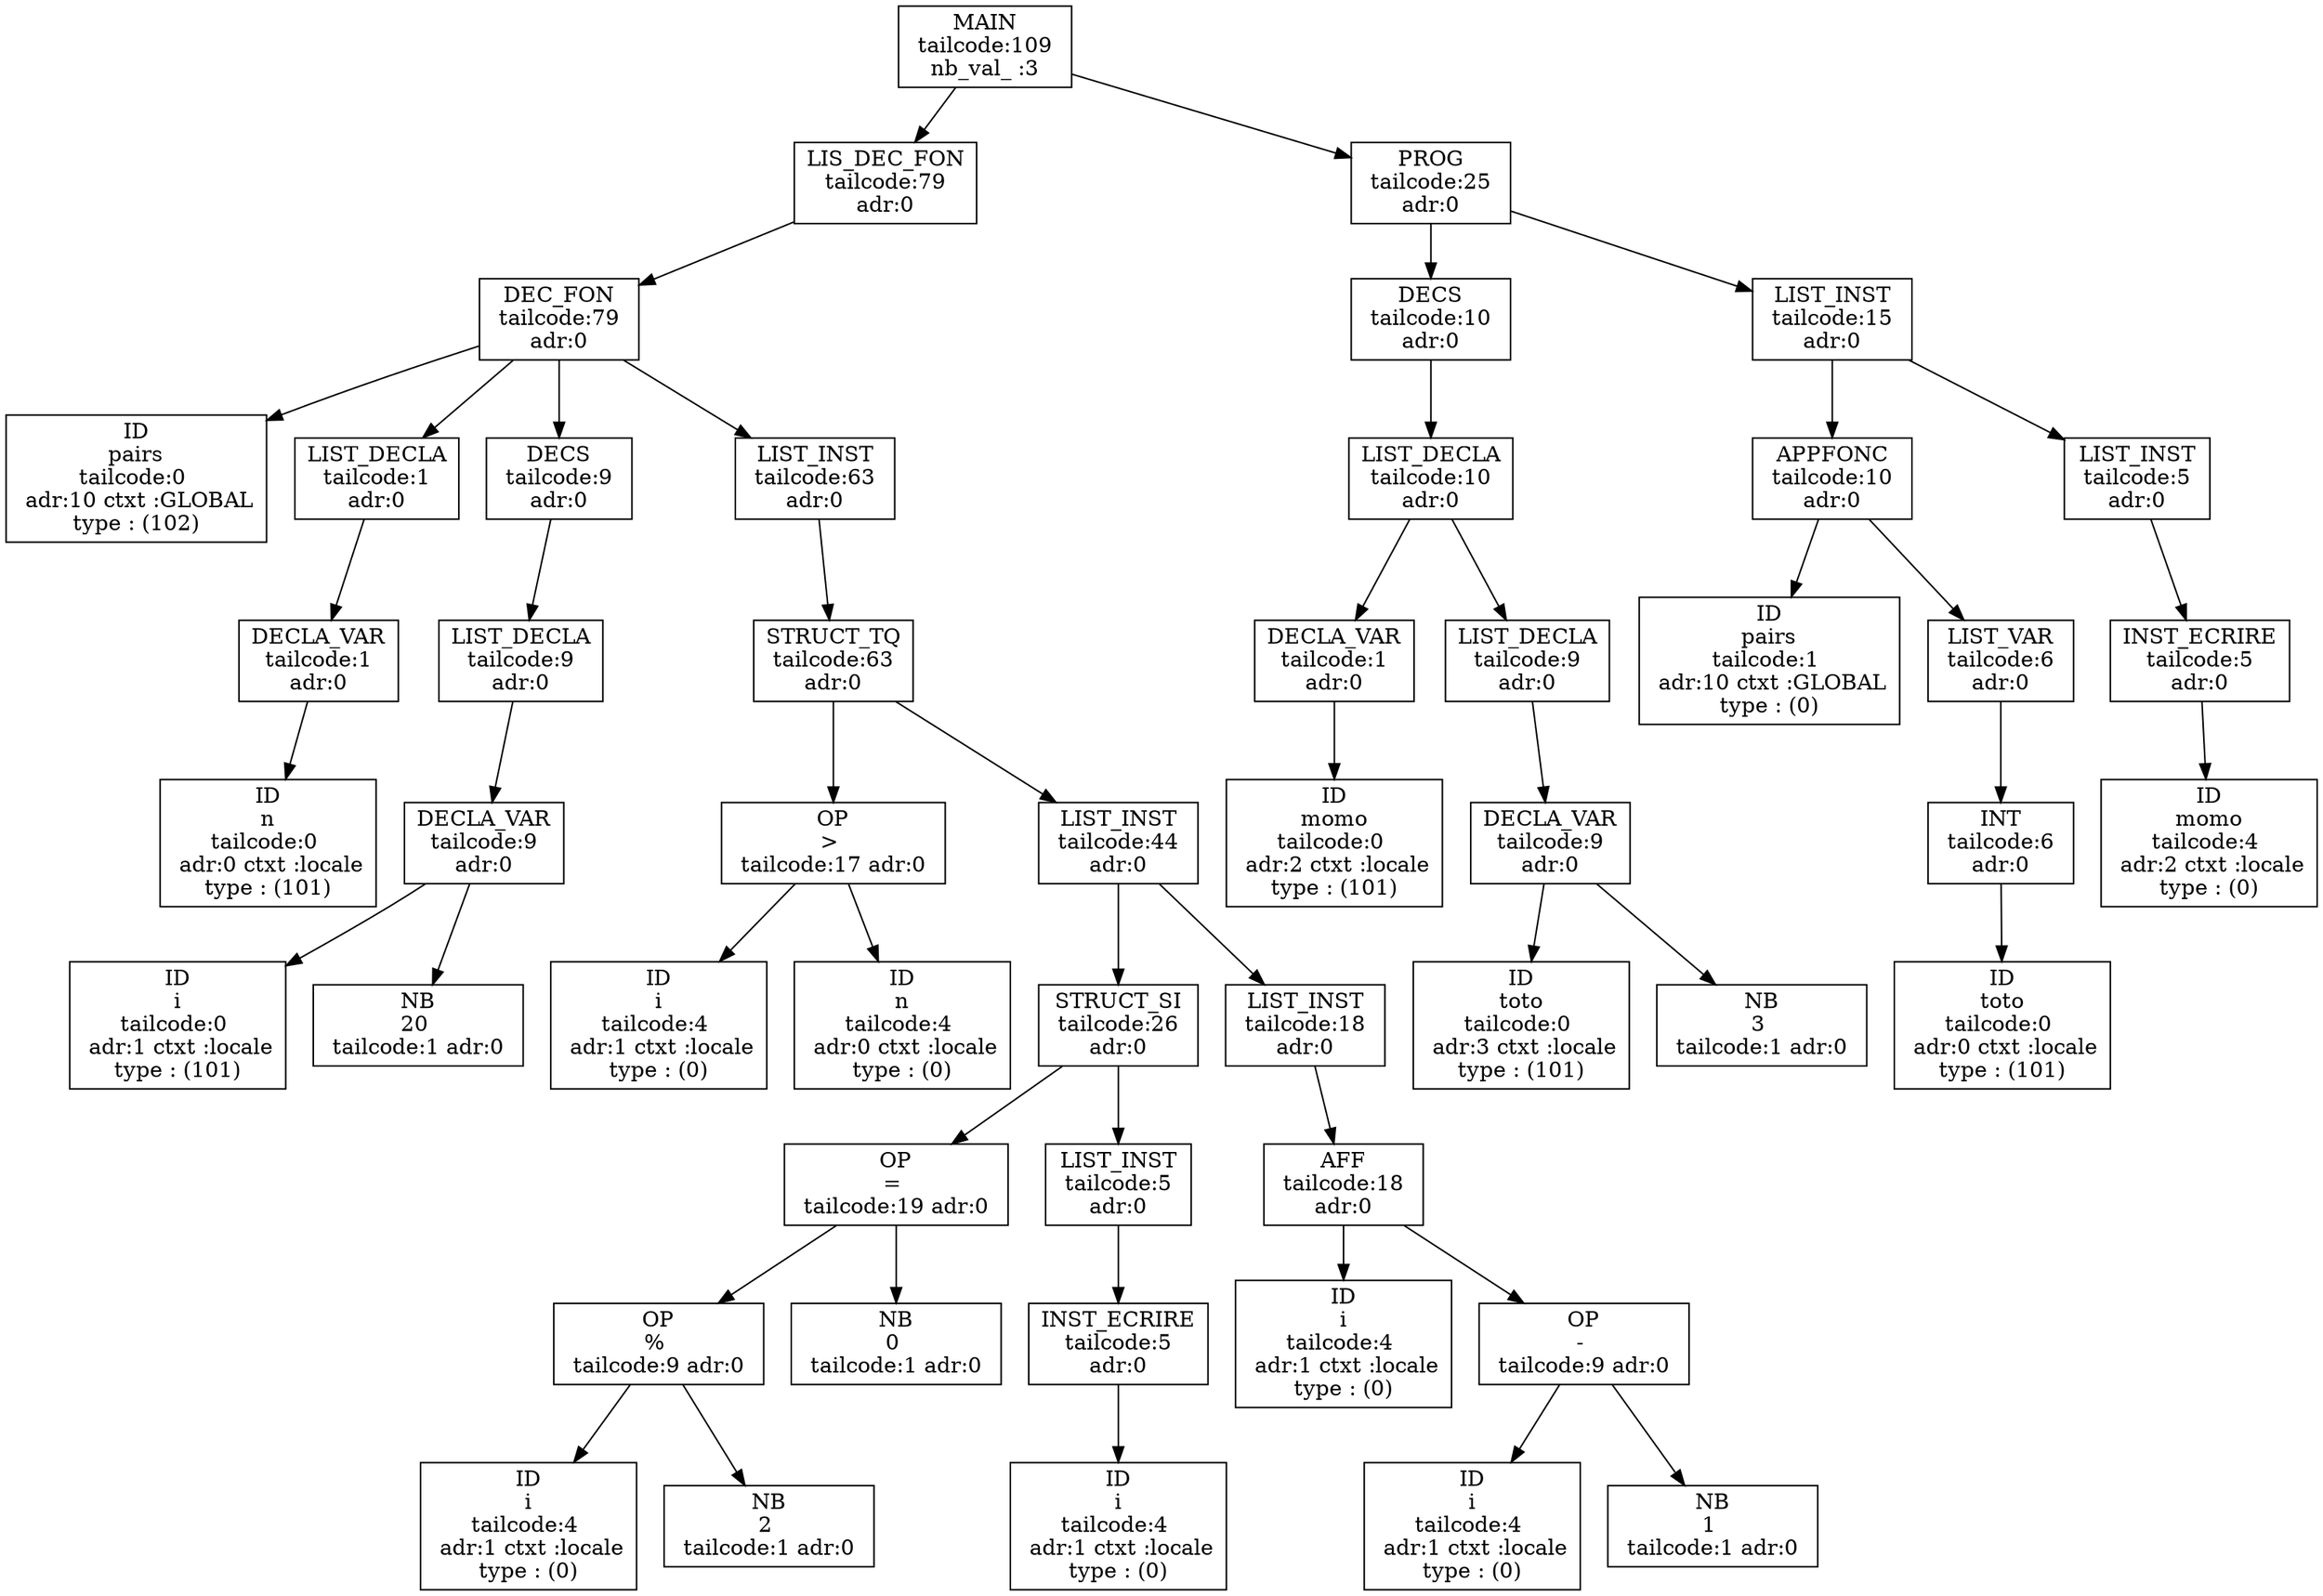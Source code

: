 digraph ASA {
node0x5559f1459690 [label="MAIN
 tailcode:109 
 nb_val_ :3 \n", shape=box];
node0x5559f1459690 -> node0x5559f14590a0;
node0x5559f14590a0 [label="LIS_DEC_FON
 tailcode:79 
 adr:0 \n", shape=box];
node0x5559f14590a0 -> node0x5559f1459000;
node0x5559f1459000 [label="DEC_FON
 tailcode:79 
 adr:0 \n", shape=box];
node0x5559f1459000 -> node0x5559f1459050;
node0x5559f1459050 [label="ID\npairs
 tailcode:0  
 adr:10 ctxt :GLOBAL
 type : (102) \n", shape=box];
node0x5559f1459000 -> node0x5559f1458790;
node0x5559f1458790 [label="LIST_DECLA
 tailcode:1 
 adr:0 \n", shape=box];
node0x5559f1458790 -> node0x5559f14586f0;
node0x5559f14586f0 [label="DECLA_VAR
 tailcode:1 
 adr:0 \n", shape=box];
node0x5559f14586f0 -> node0x5559f1458740;
node0x5559f1458740 [label="ID\nn
 tailcode:0  
 adr:0 ctxt :locale
 type : (101) \n", shape=box];
node0x5559f1459000 -> node0x5559f1458920;
node0x5559f1458920 [label="DECS
 tailcode:9 
 adr:0 \n", shape=box];
node0x5559f1458920 -> node0x5559f14588d0;
node0x5559f14588d0 [label="LIST_DECLA
 tailcode:9 
 adr:0 \n", shape=box];
node0x5559f14588d0 -> node0x5559f1458830;
node0x5559f1458830 [label="DECLA_VAR
 tailcode:9 
 adr:0 \n", shape=box];
node0x5559f1458830 -> node0x5559f1458880;
node0x5559f1458880 [label="ID\ni
 tailcode:0  
 adr:1 ctxt :locale
 type : (101) \n", shape=box];
node0x5559f1458830 -> node0x5559f14587e0;
node0x5559f14587e0 [label="NB\n20 
 tailcode:1 adr:0 \n", shape=box];
node0x5559f1459000 -> node0x5559f1458fb0;
node0x5559f1458fb0 [label="LIST_INST
 tailcode:63 
 adr:0 \n", shape=box];
node0x5559f1458fb0 -> node0x5559f1458f60;
node0x5559f1458f60 [label="STRUCT_TQ
 tailcode:63 
 adr:0 \n", shape=box];
node0x5559f1458f60 -> node0x5559f1458a10;
node0x5559f1458a10 [label="OP\n> 
 tailcode:17 adr:0 \n", shape=box];
node0x5559f1458a10 -> node0x5559f1458970;
node0x5559f1458970 [label="ID\ni
 tailcode:4  
 adr:1 ctxt :locale
 type : (0) \n", shape=box];
node0x5559f1458a10 -> node0x5559f14589c0;
node0x5559f14589c0 [label="ID\nn
 tailcode:4  
 adr:0 ctxt :locale
 type : (0) \n", shape=box];
node0x5559f1458f60 -> node0x5559f1458f10;
node0x5559f1458f10 [label="LIST_INST
 tailcode:44 
 adr:0 \n", shape=box];
node0x5559f1458f10 -> node0x5559f1458ce0;
node0x5559f1458ce0 [label="STRUCT_SI
 tailcode:26 
 adr:0 \n", shape=box];
node0x5559f1458ce0 -> node0x5559f1458ba0;
node0x5559f1458ba0 [label="OP\n= 
 tailcode:19 adr:0 \n", shape=box];
node0x5559f1458ba0 -> node0x5559f1458b00;
node0x5559f1458b00 [label="OP\n% 
 tailcode:9 adr:0 \n", shape=box];
node0x5559f1458b00 -> node0x5559f1458a60;
node0x5559f1458a60 [label="ID\ni
 tailcode:4  
 adr:1 ctxt :locale
 type : (0) \n", shape=box];
node0x5559f1458b00 -> node0x5559f1458ab0;
node0x5559f1458ab0 [label="NB\n2 
 tailcode:1 adr:0 \n", shape=box];
node0x5559f1458ba0 -> node0x5559f1458b50;
node0x5559f1458b50 [label="NB\n0 
 tailcode:1 adr:0 \n", shape=box];
node0x5559f1458ce0 -> node0x5559f1458c90;
node0x5559f1458c90 [label="LIST_INST
 tailcode:5 
 adr:0 \n", shape=box];
node0x5559f1458c90 -> node0x5559f1458c40;
node0x5559f1458c40 [label="INST_ECRIRE
 tailcode:5 
 adr:0 \n", shape=box];
node0x5559f1458c40 -> node0x5559f1458bf0;
node0x5559f1458bf0 [label="ID\ni
 tailcode:4  
 adr:1 ctxt :locale
 type : (0) \n", shape=box];
node0x5559f1458f10 -> node0x5559f1458ec0;
node0x5559f1458ec0 [label="LIST_INST
 tailcode:18 
 adr:0 \n", shape=box];
node0x5559f1458ec0 -> node0x5559f1458e20;
node0x5559f1458e20 [label="AFF
 tailcode:18 
 adr:0 \n", shape=box];
node0x5559f1458e20 -> node0x5559f1458e70;
node0x5559f1458e70 [label="ID\ni
 tailcode:4  
 adr:1 ctxt :locale
 type : (0) \n", shape=box];
node0x5559f1458e20 -> node0x5559f1458dd0;
node0x5559f1458dd0 [label="OP\n- 
 tailcode:9 adr:0 \n", shape=box];
node0x5559f1458dd0 -> node0x5559f1458d30;
node0x5559f1458d30 [label="ID\ni
 tailcode:4  
 adr:1 ctxt :locale
 type : (0) \n", shape=box];
node0x5559f1458dd0 -> node0x5559f1458d80;
node0x5559f1458d80 [label="NB\n1 
 tailcode:1 adr:0 \n", shape=box];
node0x5559f1459690 -> node0x5559f1459640;
node0x5559f1459640 [label="PROG
 tailcode:25 
 adr:0 \n", shape=box];
node0x5559f1459640 -> node0x5559f1459320;
node0x5559f1459320 [label="DECS
 tailcode:10 
 adr:0 \n", shape=box];
node0x5559f1459320 -> node0x5559f14592d0;
node0x5559f14592d0 [label="LIST_DECLA
 tailcode:10 
 adr:0 \n", shape=box];
node0x5559f14592d0 -> node0x5559f14590f0;
node0x5559f14590f0 [label="DECLA_VAR
 tailcode:1 
 adr:0 \n", shape=box];
node0x5559f14590f0 -> node0x5559f1459140;
node0x5559f1459140 [label="ID\nmomo
 tailcode:0  
 adr:2 ctxt :locale
 type : (101) \n", shape=box];
node0x5559f14592d0 -> node0x5559f1459280;
node0x5559f1459280 [label="LIST_DECLA
 tailcode:9 
 adr:0 \n", shape=box];
node0x5559f1459280 -> node0x5559f14591e0;
node0x5559f14591e0 [label="DECLA_VAR
 tailcode:9 
 adr:0 \n", shape=box];
node0x5559f14591e0 -> node0x5559f1459230;
node0x5559f1459230 [label="ID\ntoto
 tailcode:0  
 adr:3 ctxt :locale
 type : (101) \n", shape=box];
node0x5559f14591e0 -> node0x5559f1459190;
node0x5559f1459190 [label="NB\n3 
 tailcode:1 adr:0 \n", shape=box];
node0x5559f1459640 -> node0x5559f14595f0;
node0x5559f14595f0 [label="LIST_INST
 tailcode:15 
 adr:0 \n", shape=box];
node0x5559f14595f0 -> node0x5559f1459460;
node0x5559f1459460 [label="APPFONC
 tailcode:10 
 adr:0 \n", shape=box];
node0x5559f1459460 -> node0x5559f14594b0;
node0x5559f14594b0 [label="ID\npairs
 tailcode:1  
 adr:10 ctxt :GLOBAL
 type : (0) \n", shape=box];
node0x5559f1459460 -> node0x5559f1459410;
node0x5559f1459410 [label="LIST_VAR
 tailcode:6 
 adr:0 \n", shape=box];
node0x5559f1459410 -> node0x5559f1459370;
node0x5559f1459370 [label="INT
 tailcode:6 
 adr:0 \n", shape=box];
node0x5559f1459370 -> node0x5559f14593c0;
node0x5559f14593c0 [label="ID\ntoto
 tailcode:0  
 adr:0 ctxt :locale
 type : (101) \n", shape=box];
node0x5559f14595f0 -> node0x5559f14595a0;
node0x5559f14595a0 [label="LIST_INST
 tailcode:5 
 adr:0 \n", shape=box];
node0x5559f14595a0 -> node0x5559f1459550;
node0x5559f1459550 [label="INST_ECRIRE
 tailcode:5 
 adr:0 \n", shape=box];
node0x5559f1459550 -> node0x5559f1459500;
node0x5559f1459500 [label="ID\nmomo
 tailcode:4  
 adr:2 ctxt :locale
 type : (0) \n", shape=box];
}
